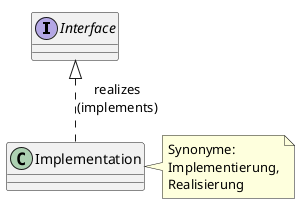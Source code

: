@startuml
!pragma layout smetana
'https://plantuml.com/class-diagram

scale 1.0

interface Interface
Interface <|.. Implementation      : realizes\n(implements)

note right of Implementation: Synonyme:\nImplementierung,\nRealisierung

@enduml